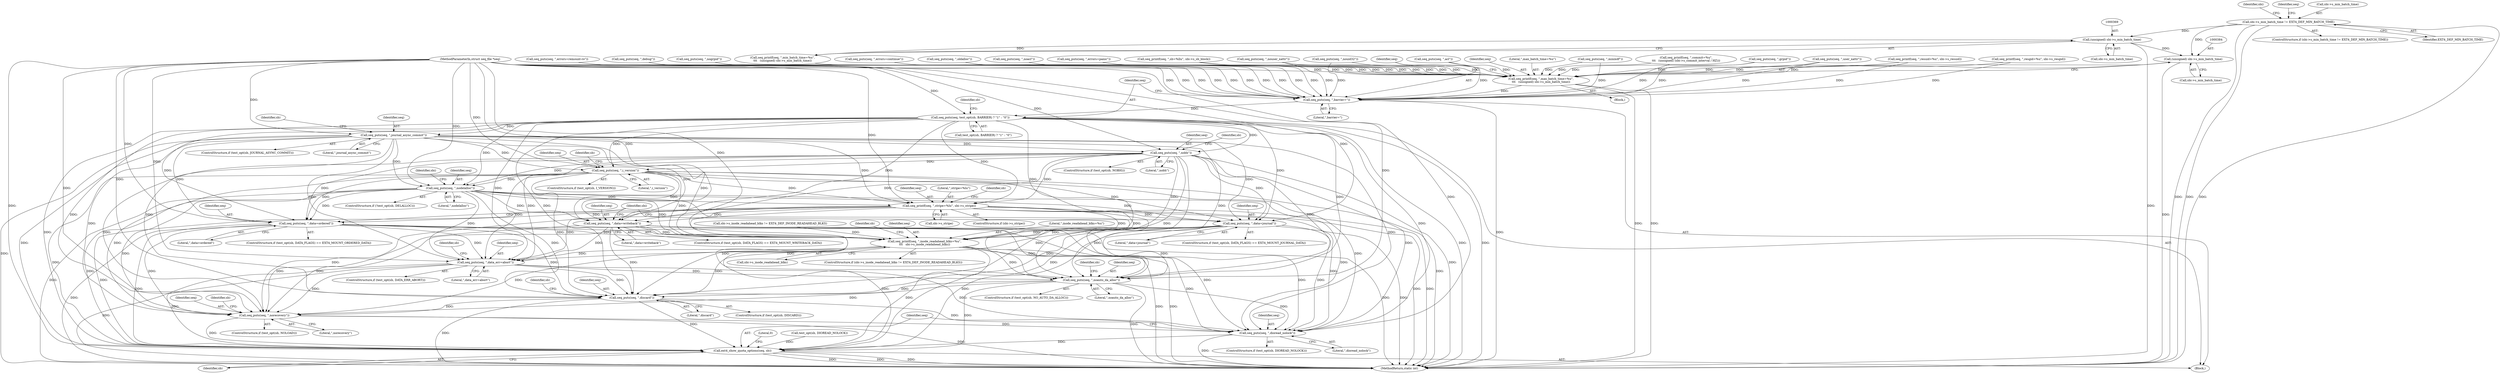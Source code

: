 digraph "0_linux_744692dc059845b2a3022119871846e74d4f6e11_18@pointer" {
"1000383" [label="(Call,(unsigned) sbi->s_min_batch_time)"];
"1000368" [label="(Call,(unsigned) sbi->s_min_batch_time)"];
"1000359" [label="(Call,sbi->s_min_batch_time != EXT4_DEF_MIN_BATCH_TIME)"];
"1000380" [label="(Call,seq_printf(seq, \",max_batch_time=%u\",\n\t\t\t   (unsigned) sbi->s_min_batch_time))"];
"1000388" [label="(Call,seq_puts(seq, \",barrier=\"))"];
"1000391" [label="(Call,seq_puts(seq, test_opt(sb, BARRIER) ? \"1\" : \"0\"))"];
"1000403" [label="(Call,seq_puts(seq, \",journal_async_commit\"))"];
"1000410" [label="(Call,seq_puts(seq, \",nobh\"))"];
"1000417" [label="(Call,seq_puts(seq, \",i_version\"))"];
"1000425" [label="(Call,seq_puts(seq, \",nodelalloc\"))"];
"1000432" [label="(Call,seq_printf(seq, \",stripe=%lu\", sbi->s_stripe))"];
"1000444" [label="(Call,seq_puts(seq, \",data=journal\"))"];
"1000473" [label="(Call,seq_printf(seq, \",inode_readahead_blks=%u\",\n\t\t\t   sbi->s_inode_readahead_blks))"];
"1000483" [label="(Call,seq_puts(seq, \",data_err=abort\"))"];
"1000490" [label="(Call,seq_puts(seq, \",noauto_da_alloc\"))"];
"1000497" [label="(Call,seq_puts(seq, \",discard\"))"];
"1000504" [label="(Call,seq_puts(seq, \",norecovery\"))"];
"1000511" [label="(Call,seq_puts(seq, \",dioread_nolock\"))"];
"1000514" [label="(Call,ext4_show_quota_options(seq, sb))"];
"1000454" [label="(Call,seq_puts(seq, \",data=ordered\"))"];
"1000464" [label="(Call,seq_puts(seq, \",data=writeback\"))"];
"1000177" [label="(Call,seq_puts(seq, \",nogrpid\"))"];
"1000498" [label="(Identifier,seq)"];
"1000383" [label="(Call,(unsigned) sbi->s_min_batch_time)"];
"1000435" [label="(Call,sbi->s_stripe)"];
"1000500" [label="(ControlStructure,if (test_opt(sb, NOLOAD)))"];
"1000256" [label="(Call,seq_puts(seq, \",errors=panic\"))"];
"1000432" [label="(Call,seq_printf(seq, \",stripe=%lu\", sbi->s_stripe))"];
"1000481" [label="(Identifier,sb)"];
"1000495" [label="(Identifier,sb)"];
"1000484" [label="(Identifier,seq)"];
"1000348" [label="(Call,seq_printf(seq, \",commit=%u\",\n\t\t\t   (unsigned) (sbi->s_commit_interval / HZ)))"];
"1000404" [label="(Identifier,seq)"];
"1000491" [label="(Identifier,seq)"];
"1000433" [label="(Identifier,seq)"];
"1000486" [label="(ControlStructure,if (test_opt(sb, NO_AUTO_DA_ALLOC)))"];
"1000507" [label="(ControlStructure,if (test_opt(sb, DIOREAD_NOLOCK)))"];
"1000499" [label="(Literal,\",discard\")"];
"1000413" [label="(ControlStructure,if (test_opt(sb, I_VERSION)))"];
"1000518" [label="(Literal,0)"];
"1000516" [label="(Identifier,sb)"];
"1000455" [label="(Identifier,seq)"];
"1000410" [label="(Call,seq_puts(seq, \",nobh\"))"];
"1000370" [label="(Call,sbi->s_min_batch_time)"];
"1000234" [label="(Call,seq_puts(seq, \",errors=remount-ro\"))"];
"1000381" [label="(Identifier,seq)"];
"1000445" [label="(Identifier,seq)"];
"1000465" [label="(Identifier,seq)"];
"1000505" [label="(Identifier,seq)"];
"1000280" [label="(Call,seq_puts(seq, \",debug\"))"];
"1000403" [label="(Call,seq_puts(seq, \",journal_async_commit\"))"];
"1000245" [label="(Call,seq_puts(seq, \",errors=continue\"))"];
"1000393" [label="(Call,test_opt(sb, BARRIER) ? \"1\" : \"0\")"];
"1000474" [label="(Identifier,seq)"];
"1000446" [label="(Literal,\",data=journal\")"];
"1000508" [label="(Call,test_opt(sb, DIOREAD_NOLOCK))"];
"1000419" [label="(Literal,\",i_version\")"];
"1000434" [label="(Literal,\",stripe=%lu\")"];
"1000519" [label="(MethodReturn,static int)"];
"1000479" [label="(ControlStructure,if (test_opt(sb, DATA_ERR_ABORT)))"];
"1000509" [label="(Identifier,sb)"];
"1000466" [label="(Literal,\",data=writeback\")"];
"1000470" [label="(Identifier,sbi)"];
"1000287" [label="(Call,seq_puts(seq, \",oldalloc\"))"];
"1000476" [label="(Call,sbi->s_inode_readahead_blks)"];
"1000358" [label="(ControlStructure,if (sbi->s_min_batch_time != EXT4_DEF_MIN_BATCH_TIME))"];
"1000406" [label="(ControlStructure,if (test_opt(sb, NOBH)))"];
"1000473" [label="(Call,seq_printf(seq, \",inode_readahead_blks=%u\",\n\t\t\t   sbi->s_inode_readahead_blks))"];
"1000143" [label="(Call,seq_printf(seq, \",sb=%llu\", sbi->s_sb_block))"];
"1000490" [label="(Call,seq_puts(seq, \",noauto_da_alloc\"))"];
"1000438" [label="(ControlStructure,if (test_opt(sb, DATA_FLAGS) == EXT4_MOUNT_JOURNAL_DATA))"];
"1000430" [label="(Identifier,sbi)"];
"1000475" [label="(Literal,\",inode_readahead_blks=%u\")"];
"1000504" [label="(Call,seq_puts(seq, \",norecovery\"))"];
"1000376" [label="(Identifier,sbi)"];
"1000268" [label="(Call,seq_puts(seq, \",nouid32\"))"];
"1000389" [label="(Identifier,seq)"];
"1000392" [label="(Identifier,seq)"];
"1000441" [label="(Identifier,sb)"];
"1000380" [label="(Call,seq_printf(seq, \",max_batch_time=%u\",\n\t\t\t   (unsigned) sbi->s_min_batch_time))"];
"1000324" [label="(Call,seq_puts(seq, \",acl\"))"];
"1000493" [label="(ControlStructure,if (test_opt(sb, DISCARD)))"];
"1000363" [label="(Identifier,EXT4_DEF_MIN_BATCH_TIME)"];
"1000444" [label="(Call,seq_puts(seq, \",data=journal\"))"];
"1000458" [label="(ControlStructure,if (test_opt(sb, DATA_FLAGS) == EXT4_MOUNT_WRITEBACK_DATA))"];
"1000456" [label="(Literal,\",data=ordered\")"];
"1000385" [label="(Call,sbi->s_min_batch_time)"];
"1000426" [label="(Identifier,seq)"];
"1000418" [label="(Identifier,seq)"];
"1000103" [label="(MethodParameterIn,struct seq_file *seq)"];
"1000379" [label="(Block,)"];
"1000512" [label="(Identifier,seq)"];
"1000366" [label="(Identifier,seq)"];
"1000411" [label="(Identifier,seq)"];
"1000368" [label="(Call,(unsigned) sbi->s_min_batch_time)"];
"1000454" [label="(Call,seq_puts(seq, \",data=ordered\"))"];
"1000391" [label="(Call,seq_puts(seq, test_opt(sb, BARRIER) ? \"1\" : \"0\"))"];
"1000492" [label="(Literal,\",noauto_da_alloc\")"];
"1000511" [label="(Call,seq_puts(seq, \",dioread_nolock\"))"];
"1000153" [label="(Call,seq_puts(seq, \",minixdf\"))"];
"1000412" [label="(Literal,\",nobh\")"];
"1000360" [label="(Call,sbi->s_min_batch_time)"];
"1000417" [label="(Call,seq_puts(seq, \",i_version\"))"];
"1000423" [label="(Identifier,sb)"];
"1000420" [label="(ControlStructure,if (!test_opt(sb, DELALLOC)))"];
"1000497" [label="(Call,seq_puts(seq, \",discard\"))"];
"1000382" [label="(Literal,\",max_batch_time=%u\")"];
"1000399" [label="(ControlStructure,if (test_opt(sb, JOURNAL_ASYNC_COMMIT)))"];
"1000390" [label="(Literal,\",barrier=\")"];
"1000165" [label="(Call,seq_puts(seq, \",grpid\"))"];
"1000428" [label="(ControlStructure,if (sbi->s_stripe))"];
"1000401" [label="(Identifier,sb)"];
"1000299" [label="(Call,seq_puts(seq, \",user_xattr\"))"];
"1000513" [label="(Literal,\",dioread_nolock\")"];
"1000415" [label="(Identifier,sb)"];
"1000388" [label="(Call,seq_puts(seq, \",barrier=\"))"];
"1000194" [label="(Call,seq_printf(seq, \",resuid=%u\", sbi->s_resuid))"];
"1000214" [label="(Call,seq_printf(seq, \",resgid=%u\", sbi->s_resgid))"];
"1000485" [label="(Literal,\",data_err=abort\")"];
"1000448" [label="(ControlStructure,if (test_opt(sb, DATA_FLAGS) == EXT4_MOUNT_ORDERED_DATA))"];
"1000488" [label="(Identifier,sb)"];
"1000365" [label="(Call,seq_printf(seq, \",min_batch_time=%u\",\n\t\t\t   (unsigned) sbi->s_min_batch_time))"];
"1000336" [label="(Call,seq_puts(seq, \",noacl\"))"];
"1000464" [label="(Call,seq_puts(seq, \",data=writeback\"))"];
"1000514" [label="(Call,ext4_show_quota_options(seq, sb))"];
"1000502" [label="(Identifier,sb)"];
"1000408" [label="(Identifier,sb)"];
"1000427" [label="(Literal,\",nodelalloc\")"];
"1000468" [label="(Call,sbi->s_inode_readahead_blks != EXT4_DEF_INODE_READAHEAD_BLKS)"];
"1000425" [label="(Call,seq_puts(seq, \",nodelalloc\"))"];
"1000506" [label="(Literal,\",norecovery\")"];
"1000312" [label="(Call,seq_puts(seq, \",nouser_xattr\"))"];
"1000467" [label="(ControlStructure,if (sbi->s_inode_readahead_blks != EXT4_DEF_INODE_READAHEAD_BLKS))"];
"1000483" [label="(Call,seq_puts(seq, \",data_err=abort\"))"];
"1000105" [label="(Block,)"];
"1000359" [label="(Call,sbi->s_min_batch_time != EXT4_DEF_MIN_BATCH_TIME)"];
"1000515" [label="(Identifier,seq)"];
"1000405" [label="(Literal,\",journal_async_commit\")"];
"1000383" -> "1000380"  [label="AST: "];
"1000383" -> "1000385"  [label="CFG: "];
"1000384" -> "1000383"  [label="AST: "];
"1000385" -> "1000383"  [label="AST: "];
"1000380" -> "1000383"  [label="CFG: "];
"1000383" -> "1000519"  [label="DDG: "];
"1000383" -> "1000380"  [label="DDG: "];
"1000368" -> "1000383"  [label="DDG: "];
"1000359" -> "1000383"  [label="DDG: "];
"1000368" -> "1000365"  [label="AST: "];
"1000368" -> "1000370"  [label="CFG: "];
"1000369" -> "1000368"  [label="AST: "];
"1000370" -> "1000368"  [label="AST: "];
"1000365" -> "1000368"  [label="CFG: "];
"1000368" -> "1000519"  [label="DDG: "];
"1000368" -> "1000365"  [label="DDG: "];
"1000359" -> "1000368"  [label="DDG: "];
"1000359" -> "1000358"  [label="AST: "];
"1000359" -> "1000363"  [label="CFG: "];
"1000360" -> "1000359"  [label="AST: "];
"1000363" -> "1000359"  [label="AST: "];
"1000366" -> "1000359"  [label="CFG: "];
"1000376" -> "1000359"  [label="CFG: "];
"1000359" -> "1000519"  [label="DDG: "];
"1000359" -> "1000519"  [label="DDG: "];
"1000359" -> "1000519"  [label="DDG: "];
"1000380" -> "1000379"  [label="AST: "];
"1000381" -> "1000380"  [label="AST: "];
"1000382" -> "1000380"  [label="AST: "];
"1000389" -> "1000380"  [label="CFG: "];
"1000380" -> "1000519"  [label="DDG: "];
"1000380" -> "1000519"  [label="DDG: "];
"1000177" -> "1000380"  [label="DDG: "];
"1000348" -> "1000380"  [label="DDG: "];
"1000234" -> "1000380"  [label="DDG: "];
"1000312" -> "1000380"  [label="DDG: "];
"1000153" -> "1000380"  [label="DDG: "];
"1000287" -> "1000380"  [label="DDG: "];
"1000245" -> "1000380"  [label="DDG: "];
"1000336" -> "1000380"  [label="DDG: "];
"1000194" -> "1000380"  [label="DDG: "];
"1000268" -> "1000380"  [label="DDG: "];
"1000165" -> "1000380"  [label="DDG: "];
"1000143" -> "1000380"  [label="DDG: "];
"1000365" -> "1000380"  [label="DDG: "];
"1000299" -> "1000380"  [label="DDG: "];
"1000324" -> "1000380"  [label="DDG: "];
"1000280" -> "1000380"  [label="DDG: "];
"1000214" -> "1000380"  [label="DDG: "];
"1000256" -> "1000380"  [label="DDG: "];
"1000103" -> "1000380"  [label="DDG: "];
"1000380" -> "1000388"  [label="DDG: "];
"1000388" -> "1000105"  [label="AST: "];
"1000388" -> "1000390"  [label="CFG: "];
"1000389" -> "1000388"  [label="AST: "];
"1000390" -> "1000388"  [label="AST: "];
"1000392" -> "1000388"  [label="CFG: "];
"1000388" -> "1000519"  [label="DDG: "];
"1000177" -> "1000388"  [label="DDG: "];
"1000348" -> "1000388"  [label="DDG: "];
"1000234" -> "1000388"  [label="DDG: "];
"1000312" -> "1000388"  [label="DDG: "];
"1000153" -> "1000388"  [label="DDG: "];
"1000287" -> "1000388"  [label="DDG: "];
"1000245" -> "1000388"  [label="DDG: "];
"1000194" -> "1000388"  [label="DDG: "];
"1000268" -> "1000388"  [label="DDG: "];
"1000165" -> "1000388"  [label="DDG: "];
"1000143" -> "1000388"  [label="DDG: "];
"1000365" -> "1000388"  [label="DDG: "];
"1000299" -> "1000388"  [label="DDG: "];
"1000324" -> "1000388"  [label="DDG: "];
"1000280" -> "1000388"  [label="DDG: "];
"1000214" -> "1000388"  [label="DDG: "];
"1000256" -> "1000388"  [label="DDG: "];
"1000336" -> "1000388"  [label="DDG: "];
"1000103" -> "1000388"  [label="DDG: "];
"1000388" -> "1000391"  [label="DDG: "];
"1000391" -> "1000105"  [label="AST: "];
"1000391" -> "1000393"  [label="CFG: "];
"1000392" -> "1000391"  [label="AST: "];
"1000393" -> "1000391"  [label="AST: "];
"1000401" -> "1000391"  [label="CFG: "];
"1000391" -> "1000519"  [label="DDG: "];
"1000391" -> "1000519"  [label="DDG: "];
"1000103" -> "1000391"  [label="DDG: "];
"1000391" -> "1000403"  [label="DDG: "];
"1000391" -> "1000410"  [label="DDG: "];
"1000391" -> "1000417"  [label="DDG: "];
"1000391" -> "1000425"  [label="DDG: "];
"1000391" -> "1000432"  [label="DDG: "];
"1000391" -> "1000444"  [label="DDG: "];
"1000391" -> "1000454"  [label="DDG: "];
"1000391" -> "1000464"  [label="DDG: "];
"1000391" -> "1000473"  [label="DDG: "];
"1000391" -> "1000483"  [label="DDG: "];
"1000391" -> "1000490"  [label="DDG: "];
"1000391" -> "1000497"  [label="DDG: "];
"1000391" -> "1000504"  [label="DDG: "];
"1000391" -> "1000511"  [label="DDG: "];
"1000391" -> "1000514"  [label="DDG: "];
"1000403" -> "1000399"  [label="AST: "];
"1000403" -> "1000405"  [label="CFG: "];
"1000404" -> "1000403"  [label="AST: "];
"1000405" -> "1000403"  [label="AST: "];
"1000408" -> "1000403"  [label="CFG: "];
"1000403" -> "1000519"  [label="DDG: "];
"1000103" -> "1000403"  [label="DDG: "];
"1000403" -> "1000410"  [label="DDG: "];
"1000403" -> "1000417"  [label="DDG: "];
"1000403" -> "1000425"  [label="DDG: "];
"1000403" -> "1000432"  [label="DDG: "];
"1000403" -> "1000444"  [label="DDG: "];
"1000403" -> "1000454"  [label="DDG: "];
"1000403" -> "1000464"  [label="DDG: "];
"1000403" -> "1000473"  [label="DDG: "];
"1000403" -> "1000483"  [label="DDG: "];
"1000403" -> "1000490"  [label="DDG: "];
"1000403" -> "1000497"  [label="DDG: "];
"1000403" -> "1000504"  [label="DDG: "];
"1000403" -> "1000511"  [label="DDG: "];
"1000403" -> "1000514"  [label="DDG: "];
"1000410" -> "1000406"  [label="AST: "];
"1000410" -> "1000412"  [label="CFG: "];
"1000411" -> "1000410"  [label="AST: "];
"1000412" -> "1000410"  [label="AST: "];
"1000415" -> "1000410"  [label="CFG: "];
"1000410" -> "1000519"  [label="DDG: "];
"1000103" -> "1000410"  [label="DDG: "];
"1000410" -> "1000417"  [label="DDG: "];
"1000410" -> "1000425"  [label="DDG: "];
"1000410" -> "1000432"  [label="DDG: "];
"1000410" -> "1000444"  [label="DDG: "];
"1000410" -> "1000454"  [label="DDG: "];
"1000410" -> "1000464"  [label="DDG: "];
"1000410" -> "1000473"  [label="DDG: "];
"1000410" -> "1000483"  [label="DDG: "];
"1000410" -> "1000490"  [label="DDG: "];
"1000410" -> "1000497"  [label="DDG: "];
"1000410" -> "1000504"  [label="DDG: "];
"1000410" -> "1000511"  [label="DDG: "];
"1000410" -> "1000514"  [label="DDG: "];
"1000417" -> "1000413"  [label="AST: "];
"1000417" -> "1000419"  [label="CFG: "];
"1000418" -> "1000417"  [label="AST: "];
"1000419" -> "1000417"  [label="AST: "];
"1000423" -> "1000417"  [label="CFG: "];
"1000417" -> "1000519"  [label="DDG: "];
"1000103" -> "1000417"  [label="DDG: "];
"1000417" -> "1000425"  [label="DDG: "];
"1000417" -> "1000432"  [label="DDG: "];
"1000417" -> "1000444"  [label="DDG: "];
"1000417" -> "1000454"  [label="DDG: "];
"1000417" -> "1000464"  [label="DDG: "];
"1000417" -> "1000473"  [label="DDG: "];
"1000417" -> "1000483"  [label="DDG: "];
"1000417" -> "1000490"  [label="DDG: "];
"1000417" -> "1000497"  [label="DDG: "];
"1000417" -> "1000504"  [label="DDG: "];
"1000417" -> "1000511"  [label="DDG: "];
"1000417" -> "1000514"  [label="DDG: "];
"1000425" -> "1000420"  [label="AST: "];
"1000425" -> "1000427"  [label="CFG: "];
"1000426" -> "1000425"  [label="AST: "];
"1000427" -> "1000425"  [label="AST: "];
"1000430" -> "1000425"  [label="CFG: "];
"1000425" -> "1000519"  [label="DDG: "];
"1000103" -> "1000425"  [label="DDG: "];
"1000425" -> "1000432"  [label="DDG: "];
"1000425" -> "1000444"  [label="DDG: "];
"1000425" -> "1000454"  [label="DDG: "];
"1000425" -> "1000464"  [label="DDG: "];
"1000425" -> "1000473"  [label="DDG: "];
"1000425" -> "1000483"  [label="DDG: "];
"1000425" -> "1000490"  [label="DDG: "];
"1000425" -> "1000497"  [label="DDG: "];
"1000425" -> "1000504"  [label="DDG: "];
"1000425" -> "1000511"  [label="DDG: "];
"1000425" -> "1000514"  [label="DDG: "];
"1000432" -> "1000428"  [label="AST: "];
"1000432" -> "1000435"  [label="CFG: "];
"1000433" -> "1000432"  [label="AST: "];
"1000434" -> "1000432"  [label="AST: "];
"1000435" -> "1000432"  [label="AST: "];
"1000441" -> "1000432"  [label="CFG: "];
"1000432" -> "1000519"  [label="DDG: "];
"1000432" -> "1000519"  [label="DDG: "];
"1000103" -> "1000432"  [label="DDG: "];
"1000432" -> "1000444"  [label="DDG: "];
"1000432" -> "1000454"  [label="DDG: "];
"1000432" -> "1000464"  [label="DDG: "];
"1000432" -> "1000473"  [label="DDG: "];
"1000432" -> "1000483"  [label="DDG: "];
"1000432" -> "1000490"  [label="DDG: "];
"1000432" -> "1000497"  [label="DDG: "];
"1000432" -> "1000504"  [label="DDG: "];
"1000432" -> "1000511"  [label="DDG: "];
"1000432" -> "1000514"  [label="DDG: "];
"1000444" -> "1000438"  [label="AST: "];
"1000444" -> "1000446"  [label="CFG: "];
"1000445" -> "1000444"  [label="AST: "];
"1000446" -> "1000444"  [label="AST: "];
"1000470" -> "1000444"  [label="CFG: "];
"1000444" -> "1000519"  [label="DDG: "];
"1000103" -> "1000444"  [label="DDG: "];
"1000444" -> "1000473"  [label="DDG: "];
"1000444" -> "1000483"  [label="DDG: "];
"1000444" -> "1000490"  [label="DDG: "];
"1000444" -> "1000497"  [label="DDG: "];
"1000444" -> "1000504"  [label="DDG: "];
"1000444" -> "1000511"  [label="DDG: "];
"1000444" -> "1000514"  [label="DDG: "];
"1000473" -> "1000467"  [label="AST: "];
"1000473" -> "1000476"  [label="CFG: "];
"1000474" -> "1000473"  [label="AST: "];
"1000475" -> "1000473"  [label="AST: "];
"1000476" -> "1000473"  [label="AST: "];
"1000481" -> "1000473"  [label="CFG: "];
"1000473" -> "1000519"  [label="DDG: "];
"1000473" -> "1000519"  [label="DDG: "];
"1000454" -> "1000473"  [label="DDG: "];
"1000464" -> "1000473"  [label="DDG: "];
"1000103" -> "1000473"  [label="DDG: "];
"1000468" -> "1000473"  [label="DDG: "];
"1000473" -> "1000483"  [label="DDG: "];
"1000473" -> "1000490"  [label="DDG: "];
"1000473" -> "1000497"  [label="DDG: "];
"1000473" -> "1000504"  [label="DDG: "];
"1000473" -> "1000511"  [label="DDG: "];
"1000473" -> "1000514"  [label="DDG: "];
"1000483" -> "1000479"  [label="AST: "];
"1000483" -> "1000485"  [label="CFG: "];
"1000484" -> "1000483"  [label="AST: "];
"1000485" -> "1000483"  [label="AST: "];
"1000488" -> "1000483"  [label="CFG: "];
"1000483" -> "1000519"  [label="DDG: "];
"1000454" -> "1000483"  [label="DDG: "];
"1000464" -> "1000483"  [label="DDG: "];
"1000103" -> "1000483"  [label="DDG: "];
"1000483" -> "1000490"  [label="DDG: "];
"1000483" -> "1000497"  [label="DDG: "];
"1000483" -> "1000504"  [label="DDG: "];
"1000483" -> "1000511"  [label="DDG: "];
"1000483" -> "1000514"  [label="DDG: "];
"1000490" -> "1000486"  [label="AST: "];
"1000490" -> "1000492"  [label="CFG: "];
"1000491" -> "1000490"  [label="AST: "];
"1000492" -> "1000490"  [label="AST: "];
"1000495" -> "1000490"  [label="CFG: "];
"1000490" -> "1000519"  [label="DDG: "];
"1000454" -> "1000490"  [label="DDG: "];
"1000464" -> "1000490"  [label="DDG: "];
"1000103" -> "1000490"  [label="DDG: "];
"1000490" -> "1000497"  [label="DDG: "];
"1000490" -> "1000504"  [label="DDG: "];
"1000490" -> "1000511"  [label="DDG: "];
"1000490" -> "1000514"  [label="DDG: "];
"1000497" -> "1000493"  [label="AST: "];
"1000497" -> "1000499"  [label="CFG: "];
"1000498" -> "1000497"  [label="AST: "];
"1000499" -> "1000497"  [label="AST: "];
"1000502" -> "1000497"  [label="CFG: "];
"1000497" -> "1000519"  [label="DDG: "];
"1000454" -> "1000497"  [label="DDG: "];
"1000464" -> "1000497"  [label="DDG: "];
"1000103" -> "1000497"  [label="DDG: "];
"1000497" -> "1000504"  [label="DDG: "];
"1000497" -> "1000511"  [label="DDG: "];
"1000497" -> "1000514"  [label="DDG: "];
"1000504" -> "1000500"  [label="AST: "];
"1000504" -> "1000506"  [label="CFG: "];
"1000505" -> "1000504"  [label="AST: "];
"1000506" -> "1000504"  [label="AST: "];
"1000509" -> "1000504"  [label="CFG: "];
"1000504" -> "1000519"  [label="DDG: "];
"1000454" -> "1000504"  [label="DDG: "];
"1000464" -> "1000504"  [label="DDG: "];
"1000103" -> "1000504"  [label="DDG: "];
"1000504" -> "1000511"  [label="DDG: "];
"1000504" -> "1000514"  [label="DDG: "];
"1000511" -> "1000507"  [label="AST: "];
"1000511" -> "1000513"  [label="CFG: "];
"1000512" -> "1000511"  [label="AST: "];
"1000513" -> "1000511"  [label="AST: "];
"1000515" -> "1000511"  [label="CFG: "];
"1000511" -> "1000519"  [label="DDG: "];
"1000454" -> "1000511"  [label="DDG: "];
"1000464" -> "1000511"  [label="DDG: "];
"1000103" -> "1000511"  [label="DDG: "];
"1000511" -> "1000514"  [label="DDG: "];
"1000514" -> "1000105"  [label="AST: "];
"1000514" -> "1000516"  [label="CFG: "];
"1000515" -> "1000514"  [label="AST: "];
"1000516" -> "1000514"  [label="AST: "];
"1000518" -> "1000514"  [label="CFG: "];
"1000514" -> "1000519"  [label="DDG: "];
"1000514" -> "1000519"  [label="DDG: "];
"1000514" -> "1000519"  [label="DDG: "];
"1000454" -> "1000514"  [label="DDG: "];
"1000464" -> "1000514"  [label="DDG: "];
"1000103" -> "1000514"  [label="DDG: "];
"1000508" -> "1000514"  [label="DDG: "];
"1000454" -> "1000448"  [label="AST: "];
"1000454" -> "1000456"  [label="CFG: "];
"1000455" -> "1000454"  [label="AST: "];
"1000456" -> "1000454"  [label="AST: "];
"1000470" -> "1000454"  [label="CFG: "];
"1000454" -> "1000519"  [label="DDG: "];
"1000103" -> "1000454"  [label="DDG: "];
"1000464" -> "1000458"  [label="AST: "];
"1000464" -> "1000466"  [label="CFG: "];
"1000465" -> "1000464"  [label="AST: "];
"1000466" -> "1000464"  [label="AST: "];
"1000470" -> "1000464"  [label="CFG: "];
"1000464" -> "1000519"  [label="DDG: "];
"1000103" -> "1000464"  [label="DDG: "];
}
